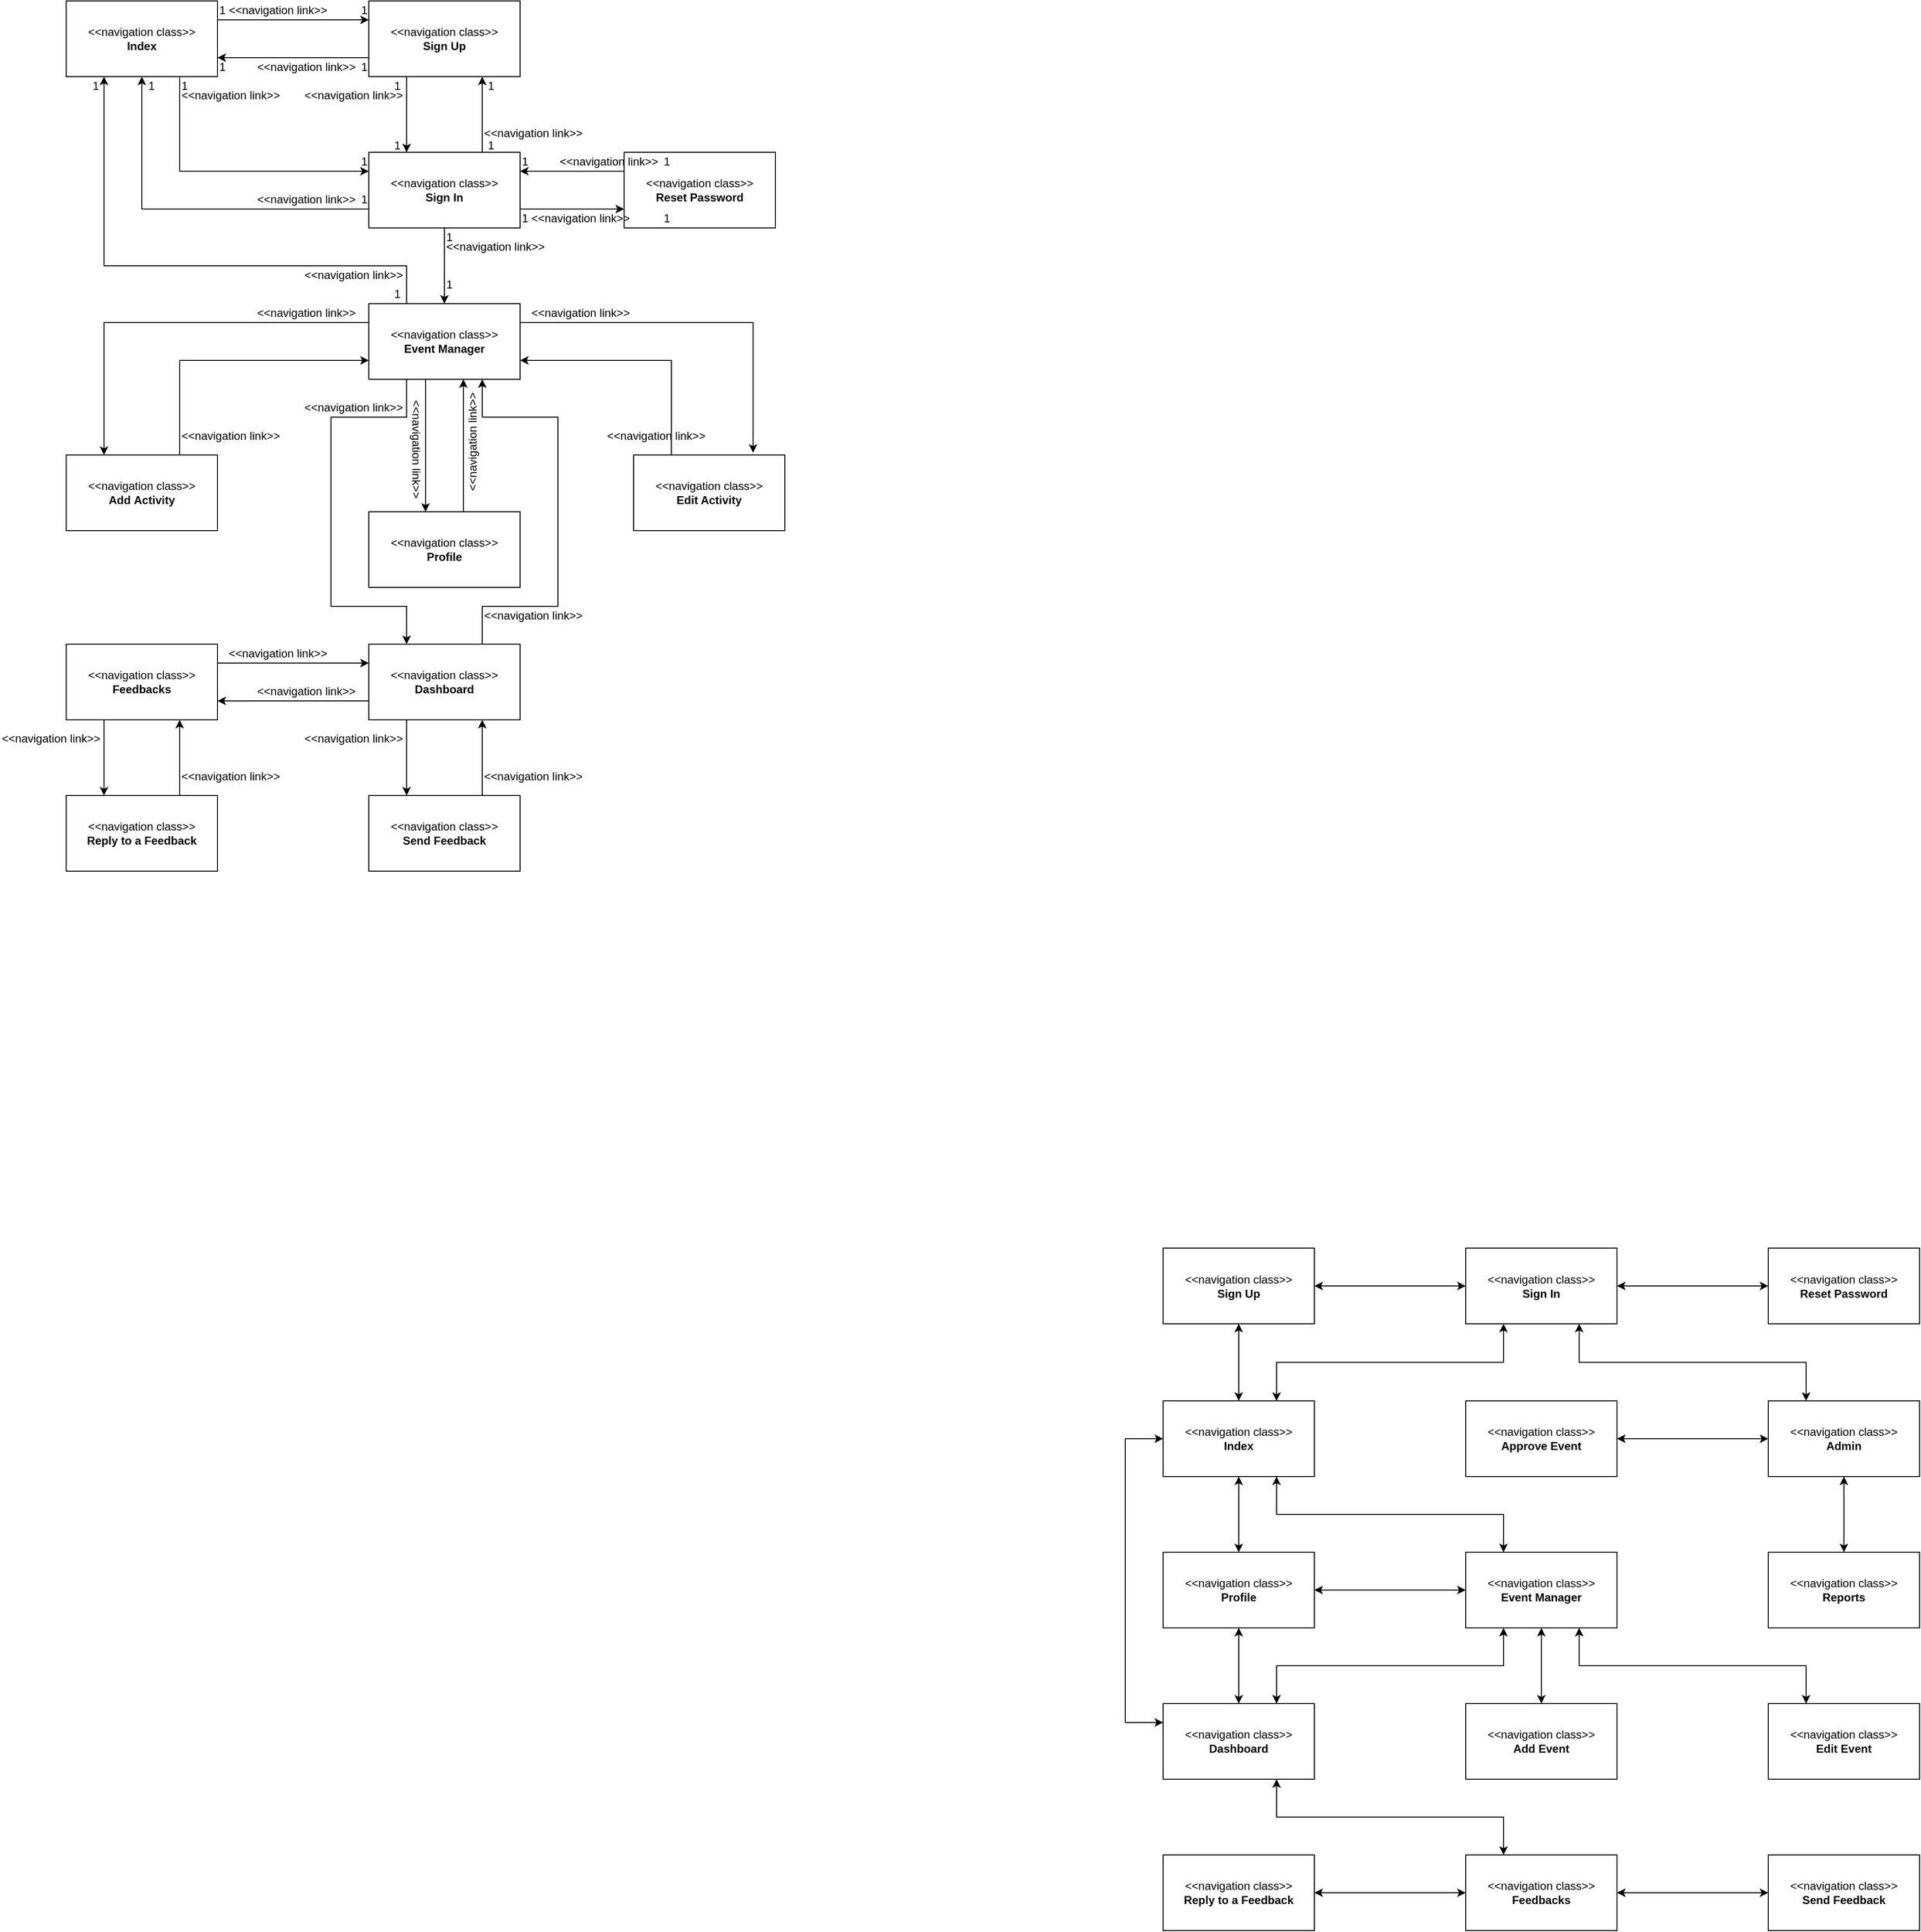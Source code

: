 <mxfile version="12.2.8" type="device" pages="1"><diagram id="TbboGFRYKH_gmcoTaOrm" name="Page-1"><mxGraphModel dx="1673" dy="839" grid="1" gridSize="10" guides="1" tooltips="1" connect="1" arrows="1" fold="1" page="1" pageScale="1" pageWidth="850" pageHeight="1100" math="0" shadow="0"><root><mxCell id="0"/><mxCell id="1" parent="0"/><mxCell id="7V9x3wuyukDRf3qKA0rx-10" style="edgeStyle=orthogonalEdgeStyle;rounded=0;orthogonalLoop=1;jettySize=auto;html=1;exitX=1;exitY=0.25;exitDx=0;exitDy=0;entryX=0;entryY=0.25;entryDx=0;entryDy=0;" parent="1" source="7V9x3wuyukDRf3qKA0rx-1" target="7V9x3wuyukDRf3qKA0rx-2" edge="1"><mxGeometry relative="1" as="geometry"/></mxCell><mxCell id="7V9x3wuyukDRf3qKA0rx-71" style="edgeStyle=orthogonalEdgeStyle;rounded=0;orthogonalLoop=1;jettySize=auto;html=1;exitX=0.75;exitY=1;exitDx=0;exitDy=0;entryX=0;entryY=0.25;entryDx=0;entryDy=0;startArrow=none;startFill=0;" parent="1" source="7V9x3wuyukDRf3qKA0rx-1" target="7V9x3wuyukDRf3qKA0rx-4" edge="1"><mxGeometry relative="1" as="geometry"/></mxCell><mxCell id="7V9x3wuyukDRf3qKA0rx-1" value="&amp;lt;&amp;lt;navigation class&amp;gt;&amp;gt;&lt;br&gt;&lt;b&gt;Index&lt;/b&gt;" style="rounded=0;whiteSpace=wrap;html=1;" parent="1" vertex="1"><mxGeometry x="80" y="40" width="160" height="80" as="geometry"/></mxCell><mxCell id="7V9x3wuyukDRf3qKA0rx-64" style="edgeStyle=orthogonalEdgeStyle;rounded=0;orthogonalLoop=1;jettySize=auto;html=1;exitX=0.25;exitY=1;exitDx=0;exitDy=0;entryX=0.25;entryY=0;entryDx=0;entryDy=0;startArrow=none;startFill=0;" parent="1" source="7V9x3wuyukDRf3qKA0rx-2" target="7V9x3wuyukDRf3qKA0rx-4" edge="1"><mxGeometry relative="1" as="geometry"/></mxCell><mxCell id="7V9x3wuyukDRf3qKA0rx-70" style="edgeStyle=orthogonalEdgeStyle;rounded=0;orthogonalLoop=1;jettySize=auto;html=1;exitX=0;exitY=0.75;exitDx=0;exitDy=0;entryX=1;entryY=0.75;entryDx=0;entryDy=0;startArrow=none;startFill=0;" parent="1" source="7V9x3wuyukDRf3qKA0rx-2" target="7V9x3wuyukDRf3qKA0rx-1" edge="1"><mxGeometry relative="1" as="geometry"/></mxCell><mxCell id="7V9x3wuyukDRf3qKA0rx-2" value="&amp;lt;&amp;lt;navigation class&amp;gt;&amp;gt;&lt;br&gt;&lt;b&gt;Sign Up&lt;/b&gt;" style="rounded=0;whiteSpace=wrap;html=1;" parent="1" vertex="1"><mxGeometry x="400" y="40" width="160" height="80" as="geometry"/></mxCell><mxCell id="7V9x3wuyukDRf3qKA0rx-66" style="edgeStyle=orthogonalEdgeStyle;rounded=0;orthogonalLoop=1;jettySize=auto;html=1;exitX=0.75;exitY=0;exitDx=0;exitDy=0;entryX=0.75;entryY=1;entryDx=0;entryDy=0;startArrow=none;startFill=0;" parent="1" source="7V9x3wuyukDRf3qKA0rx-4" target="7V9x3wuyukDRf3qKA0rx-2" edge="1"><mxGeometry relative="1" as="geometry"/></mxCell><mxCell id="7V9x3wuyukDRf3qKA0rx-72" style="edgeStyle=orthogonalEdgeStyle;rounded=0;orthogonalLoop=1;jettySize=auto;html=1;exitX=1;exitY=0.75;exitDx=0;exitDy=0;entryX=0;entryY=0.75;entryDx=0;entryDy=0;startArrow=none;startFill=0;" parent="1" source="7V9x3wuyukDRf3qKA0rx-4" target="7V9x3wuyukDRf3qKA0rx-3" edge="1"><mxGeometry relative="1" as="geometry"/></mxCell><mxCell id="7V9x3wuyukDRf3qKA0rx-74" style="edgeStyle=orthogonalEdgeStyle;rounded=0;orthogonalLoop=1;jettySize=auto;html=1;exitX=0;exitY=0.75;exitDx=0;exitDy=0;entryX=0.5;entryY=1;entryDx=0;entryDy=0;startArrow=none;startFill=0;" parent="1" source="7V9x3wuyukDRf3qKA0rx-4" target="7V9x3wuyukDRf3qKA0rx-1" edge="1"><mxGeometry relative="1" as="geometry"/></mxCell><mxCell id="7V9x3wuyukDRf3qKA0rx-75" style="edgeStyle=orthogonalEdgeStyle;rounded=0;orthogonalLoop=1;jettySize=auto;html=1;exitX=0.5;exitY=1;exitDx=0;exitDy=0;entryX=0.5;entryY=0;entryDx=0;entryDy=0;startArrow=none;startFill=0;" parent="1" source="7V9x3wuyukDRf3qKA0rx-4" target="7V9x3wuyukDRf3qKA0rx-6" edge="1"><mxGeometry relative="1" as="geometry"/></mxCell><mxCell id="7V9x3wuyukDRf3qKA0rx-4" value="&amp;lt;&amp;lt;navigation class&amp;gt;&amp;gt;&lt;br&gt;&lt;b&gt;Sign In&lt;/b&gt;" style="rounded=0;whiteSpace=wrap;html=1;" parent="1" vertex="1"><mxGeometry x="400" y="200" width="160" height="80" as="geometry"/></mxCell><mxCell id="7V9x3wuyukDRf3qKA0rx-30" style="edgeStyle=orthogonalEdgeStyle;rounded=0;orthogonalLoop=1;jettySize=auto;html=1;exitX=0;exitY=0.25;exitDx=0;exitDy=0;entryX=0.25;entryY=0;entryDx=0;entryDy=0;" parent="1" source="7V9x3wuyukDRf3qKA0rx-6" target="7V9x3wuyukDRf3qKA0rx-9" edge="1"><mxGeometry relative="1" as="geometry"/></mxCell><mxCell id="7V9x3wuyukDRf3qKA0rx-36" style="edgeStyle=orthogonalEdgeStyle;rounded=0;orthogonalLoop=1;jettySize=auto;html=1;exitX=1;exitY=0.25;exitDx=0;exitDy=0;entryX=0.79;entryY=-0.03;entryDx=0;entryDy=0;entryPerimeter=0;" parent="1" source="7V9x3wuyukDRf3qKA0rx-6" target="7V9x3wuyukDRf3qKA0rx-35" edge="1"><mxGeometry relative="1" as="geometry"/></mxCell><mxCell id="7V9x3wuyukDRf3qKA0rx-43" style="edgeStyle=orthogonalEdgeStyle;rounded=0;orthogonalLoop=1;jettySize=auto;html=1;exitX=0.25;exitY=1;exitDx=0;exitDy=0;entryX=0.25;entryY=0;entryDx=0;entryDy=0;" parent="1" source="7V9x3wuyukDRf3qKA0rx-6" target="7V9x3wuyukDRf3qKA0rx-39" edge="1"><mxGeometry relative="1" as="geometry"><Array as="points"><mxPoint x="440" y="480"/><mxPoint x="360" y="480"/><mxPoint x="360" y="680"/><mxPoint x="440" y="680"/></Array></mxGeometry></mxCell><mxCell id="7V9x3wuyukDRf3qKA0rx-77" style="edgeStyle=orthogonalEdgeStyle;rounded=0;orthogonalLoop=1;jettySize=auto;html=1;exitX=0.25;exitY=0;exitDx=0;exitDy=0;entryX=0.25;entryY=1;entryDx=0;entryDy=0;startArrow=none;startFill=0;" parent="1" source="7V9x3wuyukDRf3qKA0rx-6" target="7V9x3wuyukDRf3qKA0rx-1" edge="1"><mxGeometry relative="1" as="geometry"><Array as="points"><mxPoint x="440" y="320"/><mxPoint x="120" y="320"/></Array></mxGeometry></mxCell><mxCell id="nyBh0uJQ62DlA7RtJ8uN-25" style="edgeStyle=orthogonalEdgeStyle;rounded=0;orthogonalLoop=1;jettySize=auto;html=1;exitX=0.375;exitY=1;exitDx=0;exitDy=0;entryX=0.375;entryY=0;entryDx=0;entryDy=0;entryPerimeter=0;exitPerimeter=0;" edge="1" parent="1" source="7V9x3wuyukDRf3qKA0rx-6" target="7V9x3wuyukDRf3qKA0rx-22"><mxGeometry relative="1" as="geometry"/></mxCell><mxCell id="7V9x3wuyukDRf3qKA0rx-6" value="&amp;lt;&amp;lt;navigation class&amp;gt;&amp;gt;&lt;br&gt;&lt;b&gt;Event Manager&lt;/b&gt;" style="rounded=0;whiteSpace=wrap;html=1;" parent="1" vertex="1"><mxGeometry x="400" y="360" width="160" height="80" as="geometry"/></mxCell><mxCell id="7V9x3wuyukDRf3qKA0rx-31" style="edgeStyle=orthogonalEdgeStyle;rounded=0;orthogonalLoop=1;jettySize=auto;html=1;exitX=0.75;exitY=0;exitDx=0;exitDy=0;entryX=0;entryY=0.75;entryDx=0;entryDy=0;" parent="1" source="7V9x3wuyukDRf3qKA0rx-9" target="7V9x3wuyukDRf3qKA0rx-6" edge="1"><mxGeometry relative="1" as="geometry"/></mxCell><mxCell id="7V9x3wuyukDRf3qKA0rx-9" value="&amp;lt;&amp;lt;navigation class&amp;gt;&amp;gt;&lt;br&gt;&lt;b&gt;Add&amp;nbsp;Activity&lt;/b&gt;" style="rounded=0;whiteSpace=wrap;html=1;" parent="1" vertex="1"><mxGeometry x="80" y="520" width="160" height="80" as="geometry"/></mxCell><mxCell id="nyBh0uJQ62DlA7RtJ8uN-23" style="edgeStyle=orthogonalEdgeStyle;rounded=0;orthogonalLoop=1;jettySize=auto;html=1;exitX=0.625;exitY=0;exitDx=0;exitDy=0;entryX=0.625;entryY=1;entryDx=0;entryDy=0;entryPerimeter=0;exitPerimeter=0;" edge="1" parent="1" source="7V9x3wuyukDRf3qKA0rx-22" target="7V9x3wuyukDRf3qKA0rx-6"><mxGeometry relative="1" as="geometry"/></mxCell><mxCell id="7V9x3wuyukDRf3qKA0rx-22" value="&amp;lt;&amp;lt;navigation class&amp;gt;&amp;gt;&lt;br&gt;&lt;b&gt;Profile&lt;/b&gt;" style="rounded=0;whiteSpace=wrap;html=1;" parent="1" vertex="1"><mxGeometry x="400" y="580" width="160" height="80" as="geometry"/></mxCell><mxCell id="7V9x3wuyukDRf3qKA0rx-37" style="edgeStyle=orthogonalEdgeStyle;rounded=0;orthogonalLoop=1;jettySize=auto;html=1;exitX=0.25;exitY=0;exitDx=0;exitDy=0;entryX=1;entryY=0.75;entryDx=0;entryDy=0;" parent="1" source="7V9x3wuyukDRf3qKA0rx-35" target="7V9x3wuyukDRf3qKA0rx-6" edge="1"><mxGeometry relative="1" as="geometry"/></mxCell><mxCell id="7V9x3wuyukDRf3qKA0rx-35" value="&amp;lt;&amp;lt;navigation class&amp;gt;&amp;gt;&lt;br&gt;&lt;b&gt;Edit Activity&lt;/b&gt;" style="rounded=0;whiteSpace=wrap;html=1;" parent="1" vertex="1"><mxGeometry x="680" y="520" width="160" height="80" as="geometry"/></mxCell><mxCell id="7V9x3wuyukDRf3qKA0rx-45" style="edgeStyle=orthogonalEdgeStyle;rounded=0;orthogonalLoop=1;jettySize=auto;html=1;exitX=0.75;exitY=0;exitDx=0;exitDy=0;entryX=0.75;entryY=1;entryDx=0;entryDy=0;startArrow=none;startFill=0;" parent="1" source="7V9x3wuyukDRf3qKA0rx-39" target="7V9x3wuyukDRf3qKA0rx-6" edge="1"><mxGeometry relative="1" as="geometry"><Array as="points"><mxPoint x="520" y="680"/><mxPoint x="600" y="680"/><mxPoint x="600" y="480"/><mxPoint x="520" y="480"/></Array></mxGeometry></mxCell><mxCell id="7V9x3wuyukDRf3qKA0rx-60" style="edgeStyle=orthogonalEdgeStyle;rounded=0;orthogonalLoop=1;jettySize=auto;html=1;exitX=0;exitY=0.75;exitDx=0;exitDy=0;entryX=1;entryY=0.75;entryDx=0;entryDy=0;startArrow=none;startFill=0;" parent="1" source="7V9x3wuyukDRf3qKA0rx-39" target="7V9x3wuyukDRf3qKA0rx-48" edge="1"><mxGeometry relative="1" as="geometry"/></mxCell><mxCell id="7V9x3wuyukDRf3qKA0rx-61" style="edgeStyle=orthogonalEdgeStyle;rounded=0;orthogonalLoop=1;jettySize=auto;html=1;exitX=0.25;exitY=1;exitDx=0;exitDy=0;entryX=0.25;entryY=0;entryDx=0;entryDy=0;startArrow=none;startFill=0;" parent="1" source="7V9x3wuyukDRf3qKA0rx-39" target="7V9x3wuyukDRf3qKA0rx-46" edge="1"><mxGeometry relative="1" as="geometry"/></mxCell><mxCell id="7V9x3wuyukDRf3qKA0rx-39" value="&amp;lt;&amp;lt;navigation class&amp;gt;&amp;gt;&lt;br&gt;&lt;b&gt;Dashboard&lt;/b&gt;" style="rounded=0;whiteSpace=wrap;html=1;" parent="1" vertex="1"><mxGeometry x="400" y="720" width="160" height="80" as="geometry"/></mxCell><mxCell id="7V9x3wuyukDRf3qKA0rx-57" style="edgeStyle=orthogonalEdgeStyle;rounded=0;orthogonalLoop=1;jettySize=auto;html=1;exitX=0.75;exitY=0;exitDx=0;exitDy=0;entryX=0.75;entryY=1;entryDx=0;entryDy=0;startArrow=none;startFill=0;" parent="1" source="7V9x3wuyukDRf3qKA0rx-46" target="7V9x3wuyukDRf3qKA0rx-39" edge="1"><mxGeometry relative="1" as="geometry"/></mxCell><mxCell id="7V9x3wuyukDRf3qKA0rx-46" value="&amp;lt;&amp;lt;navigation class&amp;gt;&amp;gt;&lt;br&gt;&lt;b&gt;Send Feedback&lt;/b&gt;" style="rounded=0;whiteSpace=wrap;html=1;" parent="1" vertex="1"><mxGeometry x="400" y="880" width="160" height="80" as="geometry"/></mxCell><mxCell id="7V9x3wuyukDRf3qKA0rx-52" style="edgeStyle=orthogonalEdgeStyle;rounded=0;orthogonalLoop=1;jettySize=auto;html=1;exitX=0.25;exitY=1;exitDx=0;exitDy=0;entryX=0.25;entryY=0;entryDx=0;entryDy=0;startArrow=none;startFill=0;" parent="1" source="7V9x3wuyukDRf3qKA0rx-48" target="7V9x3wuyukDRf3qKA0rx-50" edge="1"><mxGeometry relative="1" as="geometry"/></mxCell><mxCell id="7V9x3wuyukDRf3qKA0rx-59" style="edgeStyle=orthogonalEdgeStyle;rounded=0;orthogonalLoop=1;jettySize=auto;html=1;exitX=1;exitY=0.25;exitDx=0;exitDy=0;entryX=0;entryY=0.25;entryDx=0;entryDy=0;startArrow=none;startFill=0;" parent="1" source="7V9x3wuyukDRf3qKA0rx-48" target="7V9x3wuyukDRf3qKA0rx-39" edge="1"><mxGeometry relative="1" as="geometry"/></mxCell><mxCell id="7V9x3wuyukDRf3qKA0rx-48" value="&amp;lt;&amp;lt;navigation class&amp;gt;&amp;gt;&lt;br&gt;&lt;b&gt;Feedbacks&lt;/b&gt;" style="rounded=0;whiteSpace=wrap;html=1;" parent="1" vertex="1"><mxGeometry x="80" y="720" width="160" height="80" as="geometry"/></mxCell><mxCell id="7V9x3wuyukDRf3qKA0rx-53" style="edgeStyle=orthogonalEdgeStyle;rounded=0;orthogonalLoop=1;jettySize=auto;html=1;exitX=0.75;exitY=0;exitDx=0;exitDy=0;entryX=0.75;entryY=1;entryDx=0;entryDy=0;startArrow=none;startFill=0;" parent="1" source="7V9x3wuyukDRf3qKA0rx-50" target="7V9x3wuyukDRf3qKA0rx-48" edge="1"><mxGeometry relative="1" as="geometry"/></mxCell><mxCell id="7V9x3wuyukDRf3qKA0rx-50" value="&amp;lt;&amp;lt;navigation class&amp;gt;&amp;gt;&lt;br&gt;&lt;b&gt;Reply to a Feedback&lt;/b&gt;" style="rounded=0;whiteSpace=wrap;html=1;" parent="1" vertex="1"><mxGeometry x="80" y="880" width="160" height="80" as="geometry"/></mxCell><mxCell id="7V9x3wuyukDRf3qKA0rx-73" style="edgeStyle=orthogonalEdgeStyle;rounded=0;orthogonalLoop=1;jettySize=auto;html=1;exitX=0;exitY=0.25;exitDx=0;exitDy=0;entryX=1;entryY=0.25;entryDx=0;entryDy=0;startArrow=none;startFill=0;" parent="1" source="7V9x3wuyukDRf3qKA0rx-3" target="7V9x3wuyukDRf3qKA0rx-4" edge="1"><mxGeometry relative="1" as="geometry"/></mxCell><mxCell id="7V9x3wuyukDRf3qKA0rx-3" value="&amp;lt;&amp;lt;navigation class&amp;gt;&amp;gt;&lt;br&gt;&lt;b&gt;Reset Password&lt;/b&gt;" style="rounded=0;whiteSpace=wrap;html=1;" parent="1" vertex="1"><mxGeometry x="670" y="200" width="160" height="80" as="geometry"/></mxCell><mxCell id="nyBh0uJQ62DlA7RtJ8uN-1" value="&amp;lt;&amp;lt;navigation link&amp;gt;&amp;gt;" style="text;html=1;resizable=0;points=[];autosize=1;align=left;verticalAlign=top;spacingTop=-4;" vertex="1" parent="1"><mxGeometry x="250" y="40" width="120" height="20" as="geometry"/></mxCell><mxCell id="nyBh0uJQ62DlA7RtJ8uN-2" value="&amp;lt;&amp;lt;navigation link&amp;gt;&amp;gt;" style="text;html=1;resizable=0;points=[];autosize=1;align=left;verticalAlign=top;spacingTop=-4;" vertex="1" parent="1"><mxGeometry x="280" y="100" width="120" height="20" as="geometry"/></mxCell><mxCell id="nyBh0uJQ62DlA7RtJ8uN-3" value="&amp;lt;&amp;lt;navigation link&amp;gt;&amp;gt;" style="text;html=1;resizable=0;points=[];autosize=1;align=left;verticalAlign=top;spacingTop=-4;" vertex="1" parent="1"><mxGeometry x="200" y="130" width="120" height="20" as="geometry"/></mxCell><mxCell id="nyBh0uJQ62DlA7RtJ8uN-4" value="&amp;lt;&amp;lt;navigation link&amp;gt;&amp;gt;" style="text;html=1;resizable=0;points=[];autosize=1;align=left;verticalAlign=top;spacingTop=-4;" vertex="1" parent="1"><mxGeometry x="280" y="240" width="120" height="20" as="geometry"/></mxCell><mxCell id="nyBh0uJQ62DlA7RtJ8uN-7" value="&amp;lt;&amp;lt;navigation link&amp;gt;&amp;gt;" style="text;html=1;resizable=0;points=[];autosize=1;align=left;verticalAlign=top;spacingTop=-4;" vertex="1" parent="1"><mxGeometry x="330" y="320" width="120" height="20" as="geometry"/></mxCell><mxCell id="nyBh0uJQ62DlA7RtJ8uN-8" value="&amp;lt;&amp;lt;navigation link&amp;gt;&amp;gt;" style="text;html=1;resizable=0;points=[];autosize=1;align=left;verticalAlign=top;spacingTop=-4;" vertex="1" parent="1"><mxGeometry x="520" y="170" width="120" height="20" as="geometry"/></mxCell><mxCell id="nyBh0uJQ62DlA7RtJ8uN-9" value="&amp;lt;&amp;lt;navigation link&amp;gt;&amp;gt;" style="text;html=1;resizable=0;points=[];autosize=1;align=left;verticalAlign=top;spacingTop=-4;" vertex="1" parent="1"><mxGeometry x="330" y="130" width="120" height="20" as="geometry"/></mxCell><mxCell id="nyBh0uJQ62DlA7RtJ8uN-10" value="&amp;lt;&amp;lt;navigation link&amp;gt;&amp;gt;" style="text;html=1;resizable=0;points=[];autosize=1;align=left;verticalAlign=top;spacingTop=-4;" vertex="1" parent="1"><mxGeometry x="600" y="200" width="120" height="20" as="geometry"/></mxCell><mxCell id="nyBh0uJQ62DlA7RtJ8uN-11" value="&amp;lt;&amp;lt;navigation link&amp;gt;&amp;gt;" style="text;html=1;resizable=0;points=[];autosize=1;align=left;verticalAlign=top;spacingTop=-4;" vertex="1" parent="1"><mxGeometry x="570" y="260" width="120" height="20" as="geometry"/></mxCell><mxCell id="nyBh0uJQ62DlA7RtJ8uN-12" value="&amp;lt;&amp;lt;navigation link&amp;gt;&amp;gt;" style="text;html=1;resizable=0;points=[];autosize=1;align=left;verticalAlign=top;spacingTop=-4;" vertex="1" parent="1"><mxGeometry x="480" y="290" width="120" height="20" as="geometry"/></mxCell><mxCell id="nyBh0uJQ62DlA7RtJ8uN-13" value="&amp;lt;&amp;lt;navigation link&amp;gt;&amp;gt;" style="text;html=1;resizable=0;points=[];autosize=1;align=left;verticalAlign=top;spacingTop=-4;" vertex="1" parent="1"><mxGeometry x="570" y="360" width="120" height="20" as="geometry"/></mxCell><mxCell id="nyBh0uJQ62DlA7RtJ8uN-14" value="&amp;lt;&amp;lt;navigation link&amp;gt;&amp;gt;" style="text;html=1;resizable=0;points=[];autosize=1;align=left;verticalAlign=top;spacingTop=-4;" vertex="1" parent="1"><mxGeometry x="650" y="490" width="120" height="20" as="geometry"/></mxCell><mxCell id="nyBh0uJQ62DlA7RtJ8uN-15" value="&amp;lt;&amp;lt;navigation link&amp;gt;&amp;gt;" style="text;html=1;resizable=0;points=[];autosize=1;align=left;verticalAlign=top;spacingTop=-4;" vertex="1" parent="1"><mxGeometry x="520" y="680" width="120" height="20" as="geometry"/></mxCell><mxCell id="nyBh0uJQ62DlA7RtJ8uN-16" value="&amp;lt;&amp;lt;navigation link&amp;gt;&amp;gt;" style="text;html=1;resizable=0;points=[];autosize=1;align=left;verticalAlign=top;spacingTop=-4;" vertex="1" parent="1"><mxGeometry x="330" y="460" width="120" height="20" as="geometry"/></mxCell><mxCell id="nyBh0uJQ62DlA7RtJ8uN-26" value="&amp;lt;&amp;lt;navigation link&amp;gt;&amp;gt;" style="text;html=1;resizable=0;points=[];autosize=1;align=left;verticalAlign=top;spacingTop=-4;rotation=-90;" vertex="1" parent="1"><mxGeometry x="450" y="490" width="120" height="20" as="geometry"/></mxCell><mxCell id="nyBh0uJQ62DlA7RtJ8uN-27" value="&amp;lt;&amp;lt;navigation link&amp;gt;&amp;gt;" style="text;html=1;resizable=0;points=[];autosize=1;align=left;verticalAlign=top;spacingTop=-4;rotation=90;" vertex="1" parent="1"><mxGeometry x="390" y="510" width="120" height="20" as="geometry"/></mxCell><mxCell id="nyBh0uJQ62DlA7RtJ8uN-28" value="&amp;lt;&amp;lt;navigation link&amp;gt;&amp;gt;" style="text;html=1;resizable=0;points=[];autosize=1;align=left;verticalAlign=top;spacingTop=-4;" vertex="1" parent="1"><mxGeometry x="200" y="490" width="120" height="20" as="geometry"/></mxCell><mxCell id="nyBh0uJQ62DlA7RtJ8uN-29" value="&amp;lt;&amp;lt;navigation link&amp;gt;&amp;gt;" style="text;html=1;resizable=0;points=[];autosize=1;align=left;verticalAlign=top;spacingTop=-4;" vertex="1" parent="1"><mxGeometry x="280" y="360" width="120" height="20" as="geometry"/></mxCell><mxCell id="nyBh0uJQ62DlA7RtJ8uN-30" value="&amp;lt;&amp;lt;navigation link&amp;gt;&amp;gt;" style="text;html=1;resizable=0;points=[];autosize=1;align=left;verticalAlign=top;spacingTop=-4;" vertex="1" parent="1"><mxGeometry x="250" y="720" width="120" height="20" as="geometry"/></mxCell><mxCell id="nyBh0uJQ62DlA7RtJ8uN-31" value="&amp;lt;&amp;lt;navigation link&amp;gt;&amp;gt;" style="text;html=1;resizable=0;points=[];autosize=1;align=left;verticalAlign=top;spacingTop=-4;" vertex="1" parent="1"><mxGeometry x="280" y="760" width="120" height="20" as="geometry"/></mxCell><mxCell id="nyBh0uJQ62DlA7RtJ8uN-32" value="&amp;lt;&amp;lt;navigation link&amp;gt;&amp;gt;" style="text;html=1;resizable=0;points=[];autosize=1;align=left;verticalAlign=top;spacingTop=-4;" vertex="1" parent="1"><mxGeometry x="200" y="850" width="120" height="20" as="geometry"/></mxCell><mxCell id="nyBh0uJQ62DlA7RtJ8uN-33" value="&amp;lt;&amp;lt;navigation link&amp;gt;&amp;gt;" style="text;html=1;resizable=0;points=[];autosize=1;align=left;verticalAlign=top;spacingTop=-4;" vertex="1" parent="1"><mxGeometry x="10" y="810" width="120" height="20" as="geometry"/></mxCell><mxCell id="nyBh0uJQ62DlA7RtJ8uN-34" value="&amp;lt;&amp;lt;navigation link&amp;gt;&amp;gt;" style="text;html=1;resizable=0;points=[];autosize=1;align=left;verticalAlign=top;spacingTop=-4;" vertex="1" parent="1"><mxGeometry x="330" y="810" width="120" height="20" as="geometry"/></mxCell><mxCell id="nyBh0uJQ62DlA7RtJ8uN-35" value="&amp;lt;&amp;lt;navigation link&amp;gt;&amp;gt;" style="text;html=1;resizable=0;points=[];autosize=1;align=left;verticalAlign=top;spacingTop=-4;" vertex="1" parent="1"><mxGeometry x="520" y="850" width="120" height="20" as="geometry"/></mxCell><mxCell id="nyBh0uJQ62DlA7RtJ8uN-36" value="1" style="text;html=1;resizable=0;points=[];autosize=1;align=left;verticalAlign=top;spacingTop=-4;" vertex="1" parent="1"><mxGeometry x="240" y="40" width="20" height="20" as="geometry"/></mxCell><mxCell id="nyBh0uJQ62DlA7RtJ8uN-38" value="1" style="text;html=1;resizable=0;points=[];autosize=1;align=left;verticalAlign=top;spacingTop=-4;" vertex="1" parent="1"><mxGeometry x="390" y="100" width="20" height="20" as="geometry"/></mxCell><mxCell id="nyBh0uJQ62DlA7RtJ8uN-39" value="1" style="text;html=1;resizable=0;points=[];autosize=1;align=left;verticalAlign=top;spacingTop=-4;" vertex="1" parent="1"><mxGeometry x="240" y="100" width="20" height="20" as="geometry"/></mxCell><mxCell id="nyBh0uJQ62DlA7RtJ8uN-41" value="1" style="text;html=1;resizable=0;points=[];autosize=1;align=left;verticalAlign=top;spacingTop=-4;spacing=2;" vertex="1" parent="1"><mxGeometry x="524" y="183" width="20" height="20" as="geometry"/></mxCell><mxCell id="nyBh0uJQ62DlA7RtJ8uN-43" value="1" style="text;html=1;resizable=0;points=[];autosize=1;align=left;verticalAlign=top;spacingTop=-4;" vertex="1" parent="1"><mxGeometry x="425" y="183" width="20" height="20" as="geometry"/></mxCell><mxCell id="nyBh0uJQ62DlA7RtJ8uN-44" value="1" style="text;html=1;resizable=0;points=[];autosize=1;align=left;verticalAlign=top;spacingTop=-4;" vertex="1" parent="1"><mxGeometry x="425" y="120" width="20" height="20" as="geometry"/></mxCell><mxCell id="nyBh0uJQ62DlA7RtJ8uN-46" value="1" style="text;html=1;resizable=0;points=[];autosize=1;align=left;verticalAlign=top;spacingTop=-4;" vertex="1" parent="1"><mxGeometry x="560" y="200" width="20" height="20" as="geometry"/></mxCell><mxCell id="nyBh0uJQ62DlA7RtJ8uN-47" value="1" style="text;html=1;resizable=0;points=[];autosize=1;align=left;verticalAlign=top;spacingTop=-4;" vertex="1" parent="1"><mxGeometry x="560" y="260" width="20" height="20" as="geometry"/></mxCell><mxCell id="nyBh0uJQ62DlA7RtJ8uN-49" value="1" style="text;html=1;resizable=0;points=[];autosize=1;align=left;verticalAlign=top;spacingTop=-4;" vertex="1" parent="1"><mxGeometry x="710" y="200" width="20" height="20" as="geometry"/></mxCell><mxCell id="nyBh0uJQ62DlA7RtJ8uN-50" value="1" style="text;html=1;resizable=0;points=[];autosize=1;align=left;verticalAlign=top;spacingTop=-4;" vertex="1" parent="1"><mxGeometry x="200" y="120" width="20" height="20" as="geometry"/></mxCell><mxCell id="nyBh0uJQ62DlA7RtJ8uN-51" value="1" style="text;html=1;resizable=0;points=[];autosize=1;align=left;verticalAlign=top;spacingTop=-4;" vertex="1" parent="1"><mxGeometry x="390" y="200" width="20" height="20" as="geometry"/></mxCell><mxCell id="nyBh0uJQ62DlA7RtJ8uN-52" value="1" style="text;html=1;resizable=0;points=[];autosize=1;align=left;verticalAlign=top;spacingTop=-4;" vertex="1" parent="1"><mxGeometry x="390" y="240" width="20" height="20" as="geometry"/></mxCell><mxCell id="nyBh0uJQ62DlA7RtJ8uN-53" value="1" style="text;html=1;resizable=0;points=[];autosize=1;align=left;verticalAlign=top;spacingTop=-4;" vertex="1" parent="1"><mxGeometry x="165" y="120" width="20" height="20" as="geometry"/></mxCell><mxCell id="nyBh0uJQ62DlA7RtJ8uN-54" value="1" style="text;html=1;resizable=0;points=[];autosize=1;align=left;verticalAlign=top;spacingTop=-4;" vertex="1" parent="1"><mxGeometry x="480" y="280" width="20" height="20" as="geometry"/></mxCell><mxCell id="nyBh0uJQ62DlA7RtJ8uN-55" value="1" style="text;html=1;resizable=0;points=[];autosize=1;align=left;verticalAlign=top;spacingTop=-4;" vertex="1" parent="1"><mxGeometry x="480" y="330" width="20" height="20" as="geometry"/></mxCell><mxCell id="nyBh0uJQ62DlA7RtJ8uN-56" value="1" style="text;html=1;resizable=0;points=[];autosize=1;align=left;verticalAlign=top;spacingTop=-4;" vertex="1" parent="1"><mxGeometry x="425" y="340" width="20" height="20" as="geometry"/></mxCell><mxCell id="nyBh0uJQ62DlA7RtJ8uN-57" value="1" style="text;html=1;resizable=0;points=[];autosize=1;align=left;verticalAlign=top;spacingTop=-4;" vertex="1" parent="1"><mxGeometry x="106" y="120" width="20" height="20" as="geometry"/></mxCell><mxCell id="nyBh0uJQ62DlA7RtJ8uN-73" value="1" style="text;html=1;resizable=0;points=[];autosize=1;align=left;verticalAlign=top;spacingTop=-4;spacing=2;" vertex="1" parent="1"><mxGeometry x="524" y="120" width="20" height="20" as="geometry"/></mxCell><mxCell id="nyBh0uJQ62DlA7RtJ8uN-74" value="1" style="text;html=1;resizable=0;points=[];autosize=1;align=left;verticalAlign=top;spacingTop=-4;" vertex="1" parent="1"><mxGeometry x="390" y="40" width="20" height="20" as="geometry"/></mxCell><mxCell id="nyBh0uJQ62DlA7RtJ8uN-76" value="1" style="text;html=1;resizable=0;points=[];autosize=1;align=left;verticalAlign=top;spacingTop=-4;" vertex="1" parent="1"><mxGeometry x="710" y="260" width="20" height="20" as="geometry"/></mxCell><mxCell id="nyBh0uJQ62DlA7RtJ8uN-200" style="edgeStyle=orthogonalEdgeStyle;rounded=0;orthogonalLoop=1;jettySize=auto;html=1;exitX=0.5;exitY=1;exitDx=0;exitDy=0;entryX=0.5;entryY=0;entryDx=0;entryDy=0;startArrow=classic;startFill=1;" edge="1" parent="1" source="nyBh0uJQ62DlA7RtJ8uN-154" target="nyBh0uJQ62DlA7RtJ8uN-155"><mxGeometry relative="1" as="geometry"/></mxCell><mxCell id="nyBh0uJQ62DlA7RtJ8uN-154" value="&amp;lt;&amp;lt;navigation class&amp;gt;&amp;gt;&lt;br&gt;&lt;b&gt;Profile&lt;/b&gt;" style="rounded=0;whiteSpace=wrap;html=1;" vertex="1" parent="1"><mxGeometry x="1240" y="1680" width="160" height="80" as="geometry"/></mxCell><mxCell id="nyBh0uJQ62DlA7RtJ8uN-210" style="edgeStyle=orthogonalEdgeStyle;rounded=0;orthogonalLoop=1;jettySize=auto;html=1;exitX=0.75;exitY=0;exitDx=0;exitDy=0;entryX=0.25;entryY=1;entryDx=0;entryDy=0;startArrow=classic;startFill=1;" edge="1" parent="1" source="nyBh0uJQ62DlA7RtJ8uN-155" target="nyBh0uJQ62DlA7RtJ8uN-156"><mxGeometry relative="1" as="geometry"/></mxCell><mxCell id="nyBh0uJQ62DlA7RtJ8uN-155" value="&amp;lt;&amp;lt;navigation class&amp;gt;&amp;gt;&lt;br&gt;&lt;b&gt;Dashboard&lt;/b&gt;" style="rounded=0;whiteSpace=wrap;html=1;" vertex="1" parent="1"><mxGeometry x="1240" y="1840" width="160" height="80" as="geometry"/></mxCell><mxCell id="nyBh0uJQ62DlA7RtJ8uN-194" style="edgeStyle=orthogonalEdgeStyle;rounded=0;orthogonalLoop=1;jettySize=auto;html=1;exitX=0.5;exitY=1;exitDx=0;exitDy=0;entryX=0.5;entryY=0;entryDx=0;entryDy=0;startArrow=classic;startFill=1;" edge="1" parent="1" source="nyBh0uJQ62DlA7RtJ8uN-156" target="nyBh0uJQ62DlA7RtJ8uN-193"><mxGeometry relative="1" as="geometry"/></mxCell><mxCell id="nyBh0uJQ62DlA7RtJ8uN-202" style="edgeStyle=orthogonalEdgeStyle;rounded=0;orthogonalLoop=1;jettySize=auto;html=1;exitX=0;exitY=0.5;exitDx=0;exitDy=0;entryX=1;entryY=0.5;entryDx=0;entryDy=0;startArrow=classic;startFill=1;" edge="1" parent="1" source="nyBh0uJQ62DlA7RtJ8uN-156" target="nyBh0uJQ62DlA7RtJ8uN-154"><mxGeometry relative="1" as="geometry"/></mxCell><mxCell id="nyBh0uJQ62DlA7RtJ8uN-215" style="edgeStyle=orthogonalEdgeStyle;rounded=0;orthogonalLoop=1;jettySize=auto;html=1;exitX=0.75;exitY=1;exitDx=0;exitDy=0;entryX=0.25;entryY=0;entryDx=0;entryDy=0;startArrow=classic;startFill=1;" edge="1" parent="1" source="nyBh0uJQ62DlA7RtJ8uN-156" target="nyBh0uJQ62DlA7RtJ8uN-192"><mxGeometry relative="1" as="geometry"/></mxCell><mxCell id="nyBh0uJQ62DlA7RtJ8uN-156" value="&amp;lt;&amp;lt;navigation class&amp;gt;&amp;gt;&lt;br&gt;&lt;b&gt;Event Manager&lt;/b&gt;" style="rounded=0;whiteSpace=wrap;html=1;" vertex="1" parent="1"><mxGeometry x="1560" y="1680" width="160" height="80" as="geometry"/></mxCell><mxCell id="nyBh0uJQ62DlA7RtJ8uN-160" style="edgeStyle=orthogonalEdgeStyle;rounded=0;orthogonalLoop=1;jettySize=auto;html=1;exitX=0.5;exitY=1;exitDx=0;exitDy=0;entryX=0.5;entryY=0;entryDx=0;entryDy=0;startArrow=classic;startFill=1;" edge="1" parent="1" source="nyBh0uJQ62DlA7RtJ8uN-157" target="nyBh0uJQ62DlA7RtJ8uN-154"><mxGeometry relative="1" as="geometry"/></mxCell><mxCell id="nyBh0uJQ62DlA7RtJ8uN-199" style="edgeStyle=orthogonalEdgeStyle;rounded=0;orthogonalLoop=1;jettySize=auto;html=1;exitX=0;exitY=0.5;exitDx=0;exitDy=0;entryX=0;entryY=0.25;entryDx=0;entryDy=0;startArrow=classic;startFill=1;" edge="1" parent="1" source="nyBh0uJQ62DlA7RtJ8uN-157" target="nyBh0uJQ62DlA7RtJ8uN-155"><mxGeometry relative="1" as="geometry"><Array as="points"><mxPoint x="1200" y="1560"/><mxPoint x="1200" y="1860"/></Array></mxGeometry></mxCell><mxCell id="nyBh0uJQ62DlA7RtJ8uN-213" style="edgeStyle=orthogonalEdgeStyle;rounded=0;orthogonalLoop=1;jettySize=auto;html=1;exitX=0.75;exitY=1;exitDx=0;exitDy=0;entryX=0.25;entryY=0;entryDx=0;entryDy=0;startArrow=classic;startFill=1;" edge="1" parent="1" source="nyBh0uJQ62DlA7RtJ8uN-157" target="nyBh0uJQ62DlA7RtJ8uN-156"><mxGeometry relative="1" as="geometry"/></mxCell><mxCell id="nyBh0uJQ62DlA7RtJ8uN-157" value="&amp;lt;&amp;lt;navigation class&amp;gt;&amp;gt;&lt;br&gt;&lt;b&gt;Index&lt;/b&gt;" style="rounded=0;whiteSpace=wrap;html=1;" vertex="1" parent="1"><mxGeometry x="1240" y="1520" width="160" height="80" as="geometry"/></mxCell><mxCell id="nyBh0uJQ62DlA7RtJ8uN-177" style="edgeStyle=orthogonalEdgeStyle;rounded=0;orthogonalLoop=1;jettySize=auto;html=1;exitX=0.5;exitY=1;exitDx=0;exitDy=0;entryX=0.5;entryY=0;entryDx=0;entryDy=0;startArrow=classic;startFill=1;" edge="1" parent="1" source="nyBh0uJQ62DlA7RtJ8uN-166" target="nyBh0uJQ62DlA7RtJ8uN-157"><mxGeometry relative="1" as="geometry"/></mxCell><mxCell id="nyBh0uJQ62DlA7RtJ8uN-166" value="&amp;lt;&amp;lt;navigation class&amp;gt;&amp;gt;&lt;br&gt;&lt;b&gt;Sign Up&lt;/b&gt;" style="rounded=0;whiteSpace=wrap;html=1;" vertex="1" parent="1"><mxGeometry x="1240" y="1358.5" width="160" height="80" as="geometry"/></mxCell><mxCell id="nyBh0uJQ62DlA7RtJ8uN-167" style="edgeStyle=orthogonalEdgeStyle;rounded=0;orthogonalLoop=1;jettySize=auto;html=1;exitX=1;exitY=0.5;exitDx=0;exitDy=0;entryX=0;entryY=0.5;entryDx=0;entryDy=0;startArrow=classic;startFill=1;" edge="1" parent="1" source="nyBh0uJQ62DlA7RtJ8uN-170" target="nyBh0uJQ62DlA7RtJ8uN-171"><mxGeometry relative="1" as="geometry"/></mxCell><mxCell id="nyBh0uJQ62DlA7RtJ8uN-168" style="edgeStyle=orthogonalEdgeStyle;rounded=0;orthogonalLoop=1;jettySize=auto;html=1;exitX=0.75;exitY=1;exitDx=0;exitDy=0;entryX=0.25;entryY=0;entryDx=0;entryDy=0;startArrow=classic;startFill=1;" edge="1" parent="1" source="nyBh0uJQ62DlA7RtJ8uN-170" target="nyBh0uJQ62DlA7RtJ8uN-174"><mxGeometry relative="1" as="geometry"/></mxCell><mxCell id="nyBh0uJQ62DlA7RtJ8uN-179" style="edgeStyle=orthogonalEdgeStyle;rounded=0;orthogonalLoop=1;jettySize=auto;html=1;exitX=0;exitY=0.5;exitDx=0;exitDy=0;entryX=1;entryY=0.5;entryDx=0;entryDy=0;startArrow=classic;startFill=1;" edge="1" parent="1" source="nyBh0uJQ62DlA7RtJ8uN-170" target="nyBh0uJQ62DlA7RtJ8uN-166"><mxGeometry relative="1" as="geometry"/></mxCell><mxCell id="nyBh0uJQ62DlA7RtJ8uN-197" style="edgeStyle=orthogonalEdgeStyle;rounded=0;orthogonalLoop=1;jettySize=auto;html=1;exitX=0.25;exitY=1;exitDx=0;exitDy=0;entryX=0.75;entryY=0;entryDx=0;entryDy=0;startArrow=classic;startFill=1;" edge="1" parent="1" source="nyBh0uJQ62DlA7RtJ8uN-170" target="nyBh0uJQ62DlA7RtJ8uN-157"><mxGeometry relative="1" as="geometry"/></mxCell><mxCell id="nyBh0uJQ62DlA7RtJ8uN-170" value="&amp;lt;&amp;lt;navigation class&amp;gt;&amp;gt;&lt;br&gt;&lt;b&gt;Sign In&lt;/b&gt;" style="rounded=0;whiteSpace=wrap;html=1;" vertex="1" parent="1"><mxGeometry x="1560" y="1358.5" width="160" height="80" as="geometry"/></mxCell><mxCell id="nyBh0uJQ62DlA7RtJ8uN-171" value="&amp;lt;&amp;lt;navigation class&amp;gt;&amp;gt;&lt;br&gt;&lt;b&gt;Reset Password&lt;/b&gt;" style="rounded=0;whiteSpace=wrap;html=1;" vertex="1" parent="1"><mxGeometry x="1880" y="1358.5" width="160" height="80" as="geometry"/></mxCell><mxCell id="nyBh0uJQ62DlA7RtJ8uN-173" style="edgeStyle=orthogonalEdgeStyle;rounded=0;orthogonalLoop=1;jettySize=auto;html=1;exitX=0.5;exitY=1;exitDx=0;exitDy=0;entryX=0.5;entryY=0;entryDx=0;entryDy=0;startArrow=classic;startFill=1;" edge="1" parent="1" source="nyBh0uJQ62DlA7RtJ8uN-174" target="nyBh0uJQ62DlA7RtJ8uN-176"><mxGeometry relative="1" as="geometry"/></mxCell><mxCell id="nyBh0uJQ62DlA7RtJ8uN-198" style="edgeStyle=orthogonalEdgeStyle;rounded=0;orthogonalLoop=1;jettySize=auto;html=1;exitX=0;exitY=0.5;exitDx=0;exitDy=0;entryX=1;entryY=0.5;entryDx=0;entryDy=0;startArrow=classic;startFill=1;" edge="1" parent="1" source="nyBh0uJQ62DlA7RtJ8uN-174" target="nyBh0uJQ62DlA7RtJ8uN-175"><mxGeometry relative="1" as="geometry"/></mxCell><mxCell id="nyBh0uJQ62DlA7RtJ8uN-174" value="&amp;lt;&amp;lt;navigation class&amp;gt;&amp;gt;&lt;br&gt;&lt;b&gt;Admin&lt;/b&gt;" style="rounded=0;whiteSpace=wrap;html=1;" vertex="1" parent="1"><mxGeometry x="1880" y="1520" width="160" height="80" as="geometry"/></mxCell><mxCell id="nyBh0uJQ62DlA7RtJ8uN-175" value="&amp;lt;&amp;lt;navigation class&amp;gt;&amp;gt;&lt;br&gt;&lt;b&gt;Approve Event&lt;/b&gt;" style="rounded=0;whiteSpace=wrap;html=1;" vertex="1" parent="1"><mxGeometry x="1560" y="1520" width="160" height="80" as="geometry"/></mxCell><mxCell id="nyBh0uJQ62DlA7RtJ8uN-176" value="&amp;lt;&amp;lt;navigation class&amp;gt;&amp;gt;&lt;br&gt;&lt;b&gt;Reports&lt;/b&gt;" style="rounded=0;whiteSpace=wrap;html=1;" vertex="1" parent="1"><mxGeometry x="1880" y="1680" width="160" height="80" as="geometry"/></mxCell><mxCell id="nyBh0uJQ62DlA7RtJ8uN-207" style="edgeStyle=orthogonalEdgeStyle;rounded=0;orthogonalLoop=1;jettySize=auto;html=1;exitX=0;exitY=0.5;exitDx=0;exitDy=0;startArrow=classic;startFill=1;" edge="1" parent="1" source="nyBh0uJQ62DlA7RtJ8uN-187" target="nyBh0uJQ62DlA7RtJ8uN-189"><mxGeometry relative="1" as="geometry"/></mxCell><mxCell id="nyBh0uJQ62DlA7RtJ8uN-212" style="edgeStyle=orthogonalEdgeStyle;rounded=0;orthogonalLoop=1;jettySize=auto;html=1;exitX=0.25;exitY=0;exitDx=0;exitDy=0;entryX=0.75;entryY=1;entryDx=0;entryDy=0;startArrow=classic;startFill=1;" edge="1" parent="1" source="nyBh0uJQ62DlA7RtJ8uN-187" target="nyBh0uJQ62DlA7RtJ8uN-155"><mxGeometry relative="1" as="geometry"/></mxCell><mxCell id="nyBh0uJQ62DlA7RtJ8uN-187" value="&amp;lt;&amp;lt;navigation class&amp;gt;&amp;gt;&lt;br&gt;&lt;b&gt;Feedbacks&lt;/b&gt;" style="rounded=0;whiteSpace=wrap;html=1;" vertex="1" parent="1"><mxGeometry x="1560" y="2000" width="160" height="80" as="geometry"/></mxCell><mxCell id="nyBh0uJQ62DlA7RtJ8uN-189" value="&amp;lt;&amp;lt;navigation class&amp;gt;&amp;gt;&lt;br&gt;&lt;b&gt;Reply to a Feedback&lt;/b&gt;" style="rounded=0;whiteSpace=wrap;html=1;" vertex="1" parent="1"><mxGeometry x="1240" y="2000" width="160" height="80" as="geometry"/></mxCell><mxCell id="nyBh0uJQ62DlA7RtJ8uN-208" style="edgeStyle=orthogonalEdgeStyle;rounded=0;orthogonalLoop=1;jettySize=auto;html=1;exitX=0;exitY=0.5;exitDx=0;exitDy=0;entryX=1;entryY=0.5;entryDx=0;entryDy=0;startArrow=classic;startFill=1;" edge="1" parent="1" source="nyBh0uJQ62DlA7RtJ8uN-190" target="nyBh0uJQ62DlA7RtJ8uN-187"><mxGeometry relative="1" as="geometry"/></mxCell><mxCell id="nyBh0uJQ62DlA7RtJ8uN-190" value="&amp;lt;&amp;lt;navigation class&amp;gt;&amp;gt;&lt;br&gt;&lt;b&gt;Send Feedback&lt;/b&gt;" style="rounded=0;whiteSpace=wrap;html=1;" vertex="1" parent="1"><mxGeometry x="1880" y="2000" width="160" height="80" as="geometry"/></mxCell><mxCell id="nyBh0uJQ62DlA7RtJ8uN-192" value="&amp;lt;&amp;lt;navigation class&amp;gt;&amp;gt;&lt;br&gt;&lt;b&gt;Edit Event&lt;/b&gt;" style="rounded=0;whiteSpace=wrap;html=1;" vertex="1" parent="1"><mxGeometry x="1880" y="1840" width="160" height="80" as="geometry"/></mxCell><mxCell id="nyBh0uJQ62DlA7RtJ8uN-193" value="&amp;lt;&amp;lt;navigation class&amp;gt;&amp;gt;&lt;br&gt;&lt;b&gt;Add&amp;nbsp;Event&lt;/b&gt;" style="rounded=0;whiteSpace=wrap;html=1;" vertex="1" parent="1"><mxGeometry x="1560" y="1840" width="160" height="80" as="geometry"/></mxCell></root></mxGraphModel></diagram></mxfile>